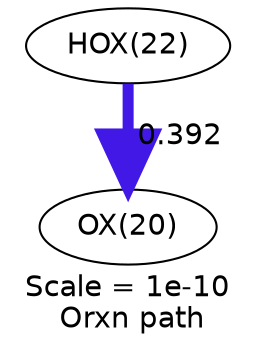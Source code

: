 digraph reaction_paths {
center=1;
s25 -> s23[fontname="Helvetica", style="setlinewidth(5.29)", arrowsize=2.65, color="0.7, 0.892, 0.9"
, label=" 0.392"];
s23 [ fontname="Helvetica", label="OX(20)"];
s25 [ fontname="Helvetica", label="HOX(22)"];
 label = "Scale = 1e-10\l Orxn path";
 fontname = "Helvetica";
}

